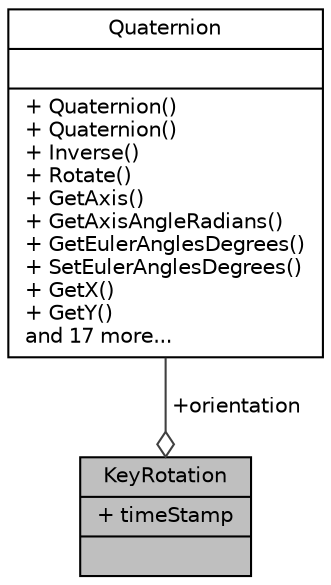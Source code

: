 digraph "KeyRotation"
{
 // LATEX_PDF_SIZE
  edge [fontname="Helvetica",fontsize="10",labelfontname="Helvetica",labelfontsize="10"];
  node [fontname="Helvetica",fontsize="10",shape=record];
  Node1 [label="{KeyRotation\n|+ timeStamp\l|}",height=0.2,width=0.4,color="black", fillcolor="grey75", style="filled", fontcolor="black",tooltip="Contains the current rotation of the bone at a particular time."];
  Node2 -> Node1 [color="grey25",fontsize="10",style="solid",label=" +orientation" ,arrowhead="odiamond",fontname="Helvetica"];
  Node2 [label="{Quaternion\n||+ Quaternion()\l+ Quaternion()\l+ Inverse()\l+ Rotate()\l+ GetAxis()\l+ GetAxisAngleRadians()\l+ GetEulerAnglesDegrees()\l+ SetEulerAnglesDegrees()\l+ GetX()\l+ GetY()\land 17 more...\l}",height=0.2,width=0.4,color="black", fillcolor="white", style="filled",URL="$class_quaternion.html",tooltip=" "];
}
